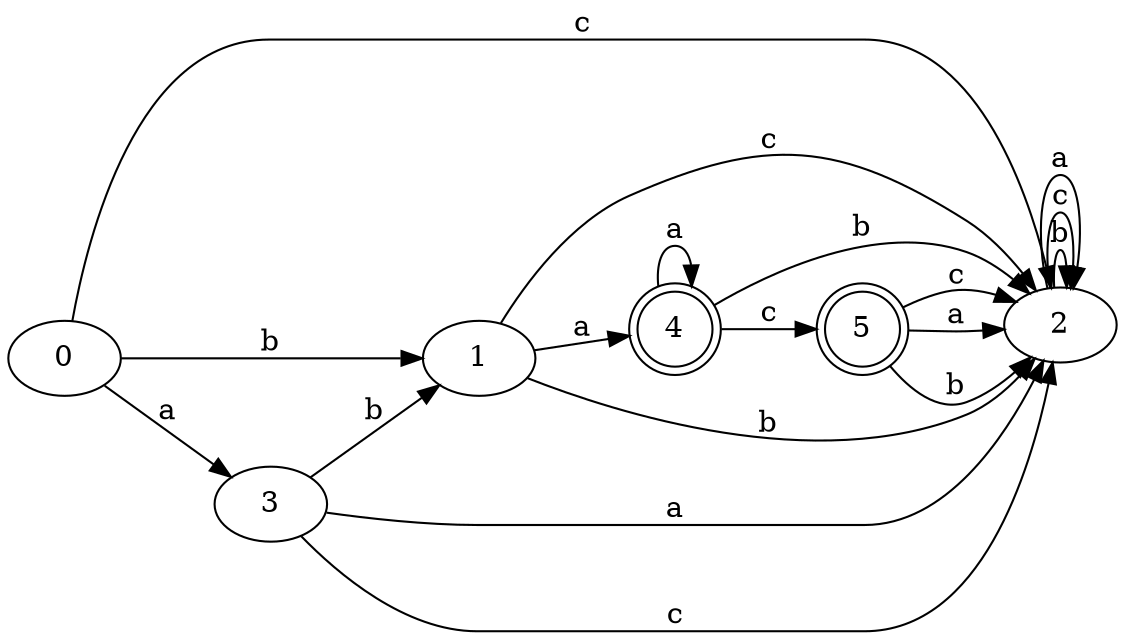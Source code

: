 digraph Automata {
	rankdir=LR
	0 [label=0]
	0 -> 1 [label=b]
	0 -> 2 [label=c]
	0 -> 3 [label=a]
	1 [label=1]
	1 -> 2 [label=b]
	1 -> 2 [label=c]
	1 -> 4 [label=a]
	2 [label=2]
	2 -> 2 [label=b]
	2 -> 2 [label=c]
	2 -> 2 [label=a]
	3 [label=3]
	3 -> 1 [label=b]
	3 -> 2 [label=c]
	3 -> 2 [label=a]
	4 [label=4 shape=doublecircle]
	4 -> 2 [label=b]
	4 -> 5 [label=c]
	4 -> 4 [label=a]
	5 [label=5 shape=doublecircle]
	5 -> 2 [label=b]
	5 -> 2 [label=c]
	5 -> 2 [label=a]
}
